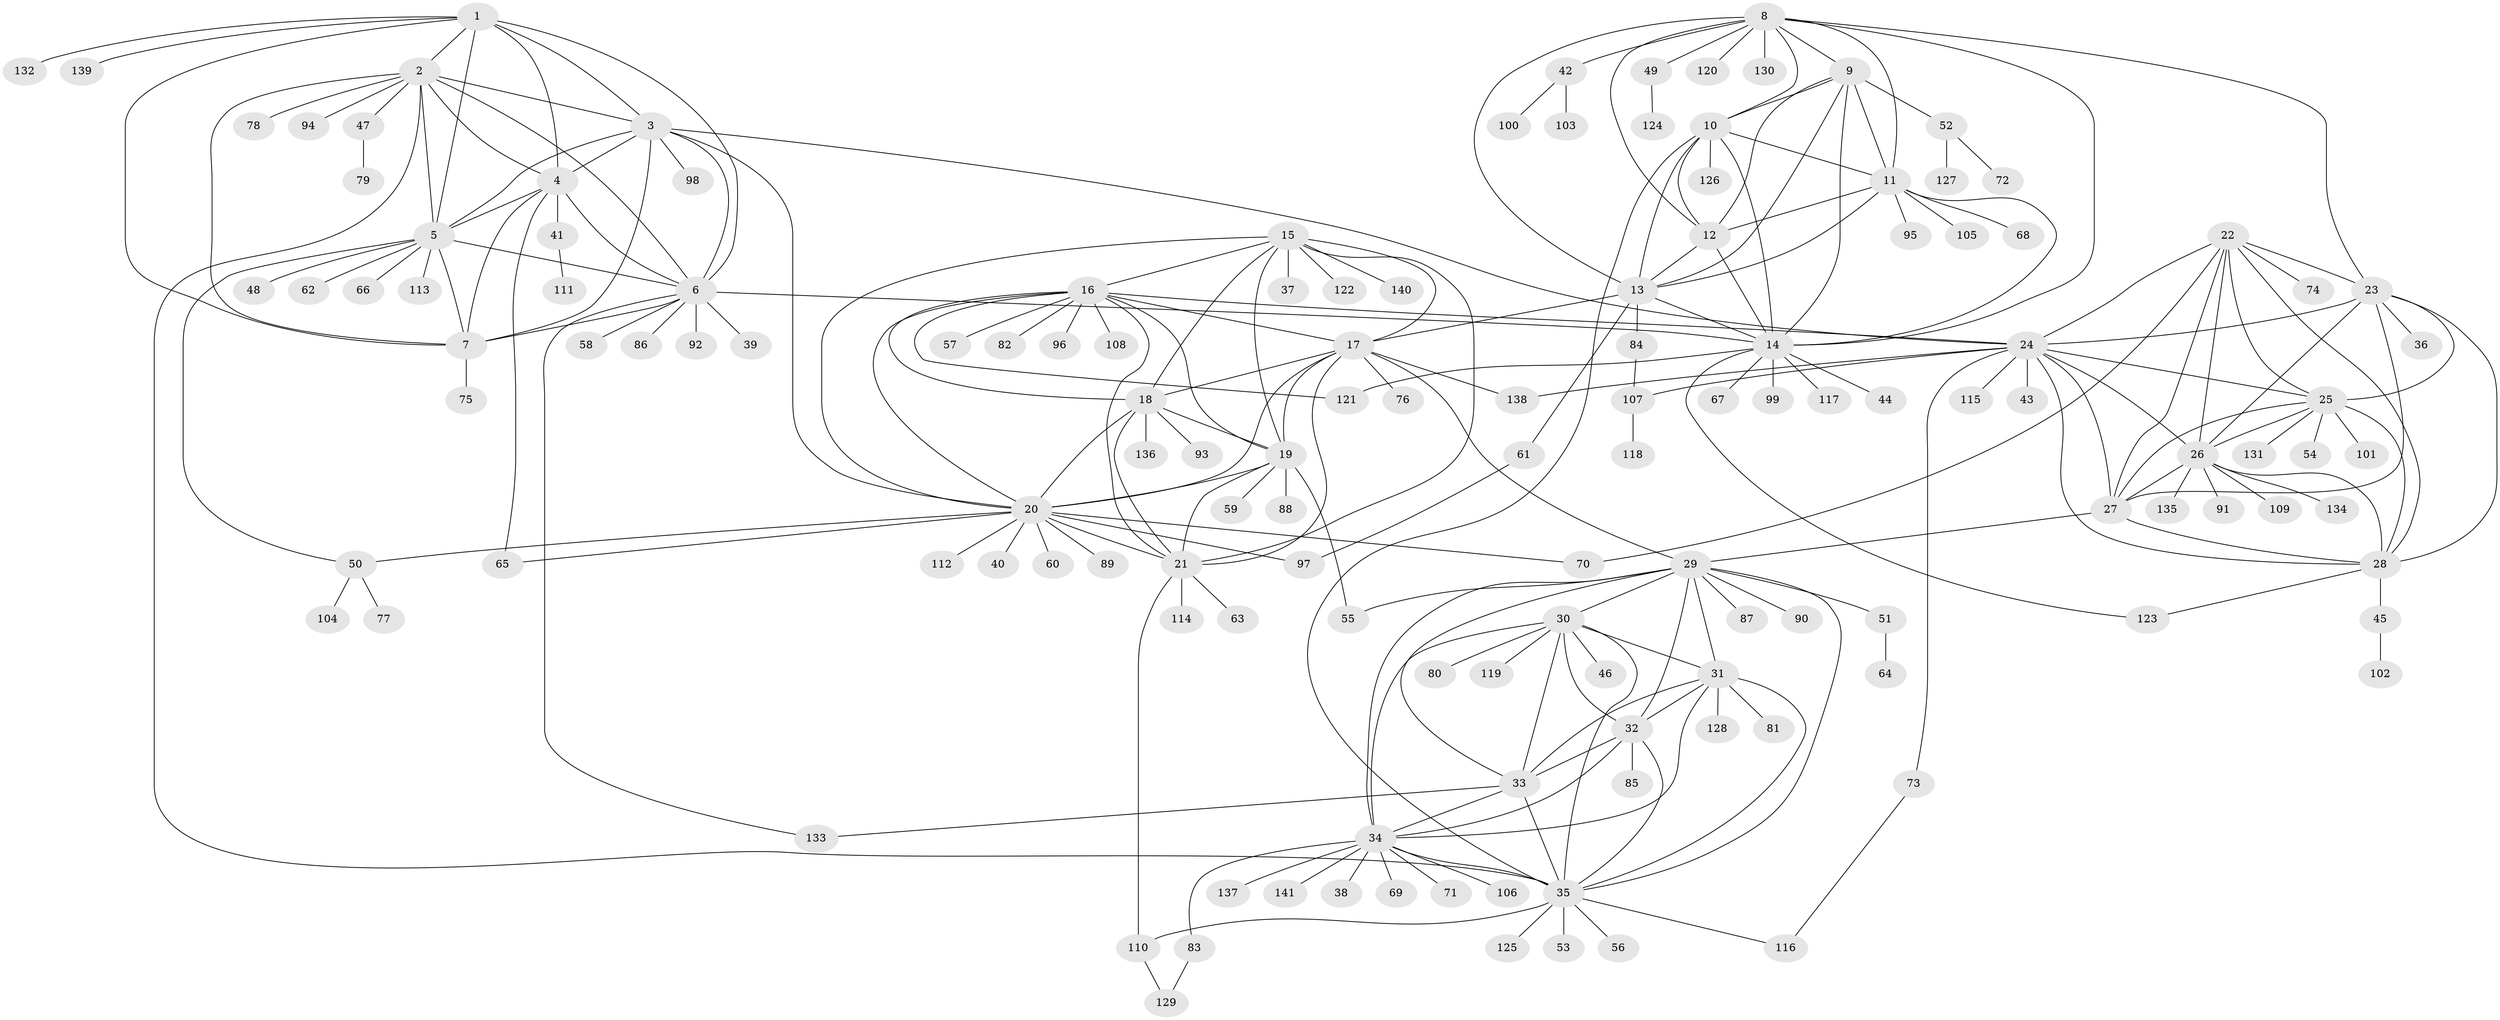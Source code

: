 // coarse degree distribution, {8: 0.017857142857142856, 3: 0.03571428571428571, 7: 0.03571428571428571, 1: 0.7321428571428571, 12: 0.03571428571428571, 2: 0.07142857142857142, 9: 0.017857142857142856, 10: 0.05357142857142857}
// Generated by graph-tools (version 1.1) at 2025/58/03/04/25 21:58:47]
// undirected, 141 vertices, 234 edges
graph export_dot {
graph [start="1"]
  node [color=gray90,style=filled];
  1;
  2;
  3;
  4;
  5;
  6;
  7;
  8;
  9;
  10;
  11;
  12;
  13;
  14;
  15;
  16;
  17;
  18;
  19;
  20;
  21;
  22;
  23;
  24;
  25;
  26;
  27;
  28;
  29;
  30;
  31;
  32;
  33;
  34;
  35;
  36;
  37;
  38;
  39;
  40;
  41;
  42;
  43;
  44;
  45;
  46;
  47;
  48;
  49;
  50;
  51;
  52;
  53;
  54;
  55;
  56;
  57;
  58;
  59;
  60;
  61;
  62;
  63;
  64;
  65;
  66;
  67;
  68;
  69;
  70;
  71;
  72;
  73;
  74;
  75;
  76;
  77;
  78;
  79;
  80;
  81;
  82;
  83;
  84;
  85;
  86;
  87;
  88;
  89;
  90;
  91;
  92;
  93;
  94;
  95;
  96;
  97;
  98;
  99;
  100;
  101;
  102;
  103;
  104;
  105;
  106;
  107;
  108;
  109;
  110;
  111;
  112;
  113;
  114;
  115;
  116;
  117;
  118;
  119;
  120;
  121;
  122;
  123;
  124;
  125;
  126;
  127;
  128;
  129;
  130;
  131;
  132;
  133;
  134;
  135;
  136;
  137;
  138;
  139;
  140;
  141;
  1 -- 2;
  1 -- 3;
  1 -- 4;
  1 -- 5;
  1 -- 6;
  1 -- 7;
  1 -- 132;
  1 -- 139;
  2 -- 3;
  2 -- 4;
  2 -- 5;
  2 -- 6;
  2 -- 7;
  2 -- 35;
  2 -- 47;
  2 -- 78;
  2 -- 94;
  3 -- 4;
  3 -- 5;
  3 -- 6;
  3 -- 7;
  3 -- 20;
  3 -- 24;
  3 -- 98;
  4 -- 5;
  4 -- 6;
  4 -- 7;
  4 -- 41;
  4 -- 65;
  5 -- 6;
  5 -- 7;
  5 -- 48;
  5 -- 50;
  5 -- 62;
  5 -- 66;
  5 -- 113;
  6 -- 7;
  6 -- 14;
  6 -- 39;
  6 -- 58;
  6 -- 86;
  6 -- 92;
  6 -- 133;
  7 -- 75;
  8 -- 9;
  8 -- 10;
  8 -- 11;
  8 -- 12;
  8 -- 13;
  8 -- 14;
  8 -- 23;
  8 -- 42;
  8 -- 49;
  8 -- 120;
  8 -- 130;
  9 -- 10;
  9 -- 11;
  9 -- 12;
  9 -- 13;
  9 -- 14;
  9 -- 52;
  10 -- 11;
  10 -- 12;
  10 -- 13;
  10 -- 14;
  10 -- 35;
  10 -- 126;
  11 -- 12;
  11 -- 13;
  11 -- 14;
  11 -- 68;
  11 -- 95;
  11 -- 105;
  12 -- 13;
  12 -- 14;
  13 -- 14;
  13 -- 17;
  13 -- 61;
  13 -- 84;
  14 -- 44;
  14 -- 67;
  14 -- 99;
  14 -- 117;
  14 -- 121;
  14 -- 123;
  15 -- 16;
  15 -- 17;
  15 -- 18;
  15 -- 19;
  15 -- 20;
  15 -- 21;
  15 -- 37;
  15 -- 122;
  15 -- 140;
  16 -- 17;
  16 -- 18;
  16 -- 19;
  16 -- 20;
  16 -- 21;
  16 -- 24;
  16 -- 57;
  16 -- 82;
  16 -- 96;
  16 -- 108;
  16 -- 121;
  17 -- 18;
  17 -- 19;
  17 -- 20;
  17 -- 21;
  17 -- 29;
  17 -- 76;
  17 -- 138;
  18 -- 19;
  18 -- 20;
  18 -- 21;
  18 -- 93;
  18 -- 136;
  19 -- 20;
  19 -- 21;
  19 -- 55;
  19 -- 59;
  19 -- 88;
  20 -- 21;
  20 -- 40;
  20 -- 50;
  20 -- 60;
  20 -- 65;
  20 -- 70;
  20 -- 89;
  20 -- 97;
  20 -- 112;
  21 -- 63;
  21 -- 110;
  21 -- 114;
  22 -- 23;
  22 -- 24;
  22 -- 25;
  22 -- 26;
  22 -- 27;
  22 -- 28;
  22 -- 70;
  22 -- 74;
  23 -- 24;
  23 -- 25;
  23 -- 26;
  23 -- 27;
  23 -- 28;
  23 -- 36;
  24 -- 25;
  24 -- 26;
  24 -- 27;
  24 -- 28;
  24 -- 43;
  24 -- 73;
  24 -- 107;
  24 -- 115;
  24 -- 138;
  25 -- 26;
  25 -- 27;
  25 -- 28;
  25 -- 54;
  25 -- 101;
  25 -- 131;
  26 -- 27;
  26 -- 28;
  26 -- 91;
  26 -- 109;
  26 -- 134;
  26 -- 135;
  27 -- 28;
  27 -- 29;
  28 -- 45;
  28 -- 123;
  29 -- 30;
  29 -- 31;
  29 -- 32;
  29 -- 33;
  29 -- 34;
  29 -- 35;
  29 -- 51;
  29 -- 55;
  29 -- 87;
  29 -- 90;
  30 -- 31;
  30 -- 32;
  30 -- 33;
  30 -- 34;
  30 -- 35;
  30 -- 46;
  30 -- 80;
  30 -- 119;
  31 -- 32;
  31 -- 33;
  31 -- 34;
  31 -- 35;
  31 -- 81;
  31 -- 128;
  32 -- 33;
  32 -- 34;
  32 -- 35;
  32 -- 85;
  33 -- 34;
  33 -- 35;
  33 -- 133;
  34 -- 35;
  34 -- 38;
  34 -- 69;
  34 -- 71;
  34 -- 83;
  34 -- 106;
  34 -- 137;
  34 -- 141;
  35 -- 53;
  35 -- 56;
  35 -- 110;
  35 -- 116;
  35 -- 125;
  41 -- 111;
  42 -- 100;
  42 -- 103;
  45 -- 102;
  47 -- 79;
  49 -- 124;
  50 -- 77;
  50 -- 104;
  51 -- 64;
  52 -- 72;
  52 -- 127;
  61 -- 97;
  73 -- 116;
  83 -- 129;
  84 -- 107;
  107 -- 118;
  110 -- 129;
}
